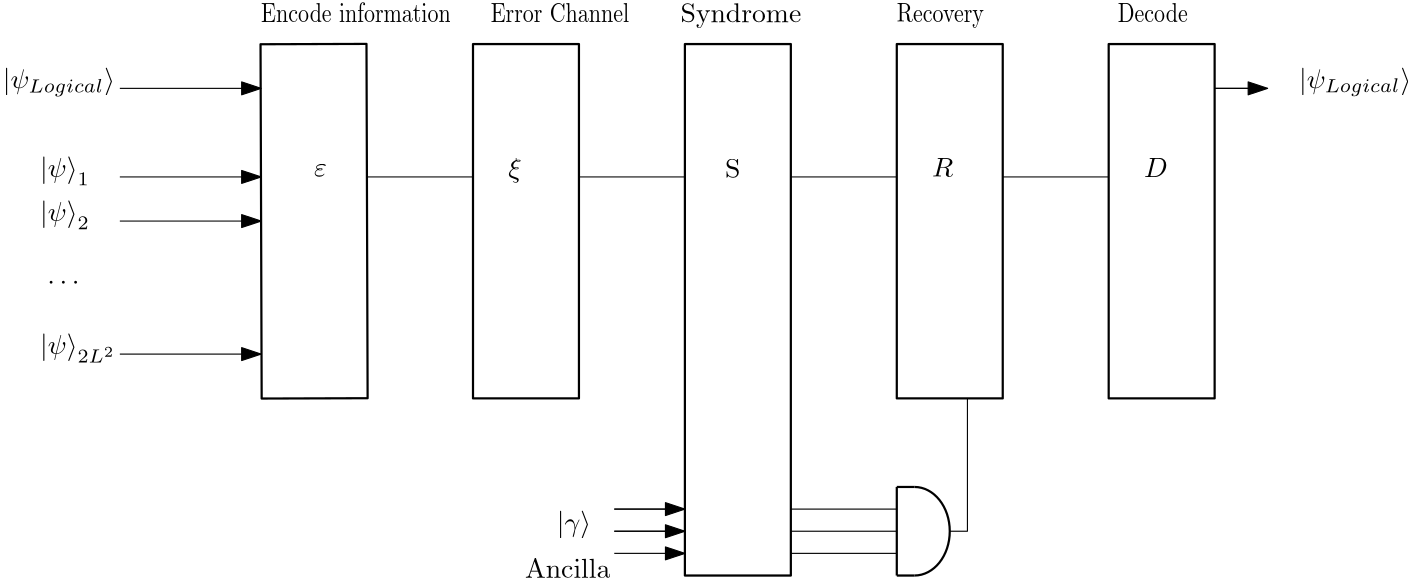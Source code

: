 <?xml version="1.0"?>
<!DOCTYPE ipe SYSTEM "ipe.dtd">
<ipe version="70206" creator="Ipe 7.2.7">
<info created="D:20170601232949" modified="D:20170731122036"/>
<preamble>\usepackage{physics}
</preamble>
<ipestyle name="basic">
<symbol name="arrow/arc(spx)">
<path stroke="sym-stroke" fill="sym-stroke" pen="sym-pen">
0 0 m
-1 0.333 l
-1 -0.333 l
h
</path>
</symbol>
<symbol name="arrow/farc(spx)">
<path stroke="sym-stroke" fill="white" pen="sym-pen">
0 0 m
-1 0.333 l
-1 -0.333 l
h
</path>
</symbol>
<symbol name="arrow/ptarc(spx)">
<path stroke="sym-stroke" fill="sym-stroke" pen="sym-pen">
0 0 m
-1 0.333 l
-0.8 0 l
-1 -0.333 l
h
</path>
</symbol>
<symbol name="arrow/fptarc(spx)">
<path stroke="sym-stroke" fill="white" pen="sym-pen">
0 0 m
-1 0.333 l
-0.8 0 l
-1 -0.333 l
h
</path>
</symbol>
<symbol name="mark/circle(sx)" transformations="translations">
<path fill="sym-stroke">
0.6 0 0 0.6 0 0 e
0.4 0 0 0.4 0 0 e
</path>
</symbol>
<symbol name="mark/disk(sx)" transformations="translations">
<path fill="sym-stroke">
0.6 0 0 0.6 0 0 e
</path>
</symbol>
<symbol name="mark/fdisk(sfx)" transformations="translations">
<group>
<path fill="sym-fill">
0.5 0 0 0.5 0 0 e
</path>
<path fill="sym-stroke" fillrule="eofill">
0.6 0 0 0.6 0 0 e
0.4 0 0 0.4 0 0 e
</path>
</group>
</symbol>
<symbol name="mark/box(sx)" transformations="translations">
<path fill="sym-stroke" fillrule="eofill">
-0.6 -0.6 m
0.6 -0.6 l
0.6 0.6 l
-0.6 0.6 l
h
-0.4 -0.4 m
0.4 -0.4 l
0.4 0.4 l
-0.4 0.4 l
h
</path>
</symbol>
<symbol name="mark/square(sx)" transformations="translations">
<path fill="sym-stroke">
-0.6 -0.6 m
0.6 -0.6 l
0.6 0.6 l
-0.6 0.6 l
h
</path>
</symbol>
<symbol name="mark/fsquare(sfx)" transformations="translations">
<group>
<path fill="sym-fill">
-0.5 -0.5 m
0.5 -0.5 l
0.5 0.5 l
-0.5 0.5 l
h
</path>
<path fill="sym-stroke" fillrule="eofill">
-0.6 -0.6 m
0.6 -0.6 l
0.6 0.6 l
-0.6 0.6 l
h
-0.4 -0.4 m
0.4 -0.4 l
0.4 0.4 l
-0.4 0.4 l
h
</path>
</group>
</symbol>
<symbol name="mark/cross(sx)" transformations="translations">
<group>
<path fill="sym-stroke">
-0.43 -0.57 m
0.57 0.43 l
0.43 0.57 l
-0.57 -0.43 l
h
</path>
<path fill="sym-stroke">
-0.43 0.57 m
0.57 -0.43 l
0.43 -0.57 l
-0.57 0.43 l
h
</path>
</group>
</symbol>
<symbol name="arrow/fnormal(spx)">
<path stroke="sym-stroke" fill="white" pen="sym-pen">
0 0 m
-1 0.333 l
-1 -0.333 l
h
</path>
</symbol>
<symbol name="arrow/pointed(spx)">
<path stroke="sym-stroke" fill="sym-stroke" pen="sym-pen">
0 0 m
-1 0.333 l
-0.8 0 l
-1 -0.333 l
h
</path>
</symbol>
<symbol name="arrow/fpointed(spx)">
<path stroke="sym-stroke" fill="white" pen="sym-pen">
0 0 m
-1 0.333 l
-0.8 0 l
-1 -0.333 l
h
</path>
</symbol>
<symbol name="arrow/linear(spx)">
<path stroke="sym-stroke" pen="sym-pen">
-1 0.333 m
0 0 l
-1 -0.333 l
</path>
</symbol>
<symbol name="arrow/fdouble(spx)">
<path stroke="sym-stroke" fill="white" pen="sym-pen">
0 0 m
-1 0.333 l
-1 -0.333 l
h
-1 0 m
-2 0.333 l
-2 -0.333 l
h
</path>
</symbol>
<symbol name="arrow/double(spx)">
<path stroke="sym-stroke" fill="sym-stroke" pen="sym-pen">
0 0 m
-1 0.333 l
-1 -0.333 l
h
-1 0 m
-2 0.333 l
-2 -0.333 l
h
</path>
</symbol>
<pen name="heavier" value="0.8"/>
<pen name="fat" value="1.2"/>
<pen name="ultrafat" value="2"/>
<symbolsize name="large" value="5"/>
<symbolsize name="small" value="2"/>
<symbolsize name="tiny" value="1.1"/>
<arrowsize name="large" value="10"/>
<arrowsize name="small" value="5"/>
<arrowsize name="tiny" value="3"/>
<color name="red" value="1 0 0"/>
<color name="green" value="0 1 0"/>
<color name="blue" value="0 0 1"/>
<color name="yellow" value="1 1 0"/>
<color name="orange" value="1 0.647 0"/>
<color name="gold" value="1 0.843 0"/>
<color name="purple" value="0.627 0.125 0.941"/>
<color name="gray" value="0.745"/>
<color name="brown" value="0.647 0.165 0.165"/>
<color name="navy" value="0 0 0.502"/>
<color name="pink" value="1 0.753 0.796"/>
<color name="seagreen" value="0.18 0.545 0.341"/>
<color name="turquoise" value="0.251 0.878 0.816"/>
<color name="violet" value="0.933 0.51 0.933"/>
<color name="darkblue" value="0 0 0.545"/>
<color name="darkcyan" value="0 0.545 0.545"/>
<color name="darkgray" value="0.663"/>
<color name="darkgreen" value="0 0.392 0"/>
<color name="darkmagenta" value="0.545 0 0.545"/>
<color name="darkorange" value="1 0.549 0"/>
<color name="darkred" value="0.545 0 0"/>
<color name="lightblue" value="0.678 0.847 0.902"/>
<color name="lightcyan" value="0.878 1 1"/>
<color name="lightgray" value="0.827"/>
<color name="lightgreen" value="0.565 0.933 0.565"/>
<color name="lightyellow" value="1 1 0.878"/>
<dashstyle name="dashed" value="[4] 0"/>
<dashstyle name="dotted" value="[1 3] 0"/>
<dashstyle name="dash dotted" value="[4 2 1 2] 0"/>
<dashstyle name="dash dot dotted" value="[4 2 1 2 1 2] 0"/>
<textsize name="large" value="\large"/>
<textsize name="small" value="\small"/>
<textsize name="tiny" value="\tiny"/>
<textsize name="Large" value="\Large"/>
<textsize name="LARGE" value="\LARGE"/>
<textsize name="huge" value="\huge"/>
<textsize name="Huge" value="\Huge"/>
<textsize name="footnote" value="\footnotesize"/>
<textstyle name="center" begin="\begin{center}" end="\end{center}"/>
<textstyle name="itemize" begin="\begin{itemize}" end="\end{itemize}"/>
<textstyle name="item" begin="\begin{itemize}\item{}" end="\end{itemize}"/>
<gridsize name="4 pts" value="4"/>
<gridsize name="8 pts (~3 mm)" value="8"/>
<gridsize name="16 pts (~6 mm)" value="16"/>
<gridsize name="32 pts (~12 mm)" value="32"/>
<gridsize name="10 pts (~3.5 mm)" value="10"/>
<gridsize name="20 pts (~7 mm)" value="20"/>
<gridsize name="14 pts (~5 mm)" value="14"/>
<gridsize name="28 pts (~10 mm)" value="28"/>
<gridsize name="56 pts (~20 mm)" value="56"/>
<anglesize name="90 deg" value="90"/>
<anglesize name="60 deg" value="60"/>
<anglesize name="45 deg" value="45"/>
<anglesize name="30 deg" value="30"/>
<anglesize name="22.5 deg" value="22.5"/>
<opacity name="10%" value="0.1"/>
<opacity name="30%" value="0.3"/>
<opacity name="50%" value="0.5"/>
<opacity name="75%" value="0.75"/>
<tiling name="falling" angle="-60" step="4" width="1"/>
<tiling name="rising" angle="30" step="4" width="1"/>
</ipestyle>
<page>
<layer name="alpha"/>
<view layers="alpha" active="alpha"/>
<path layer="alpha" matrix="0.794609 0.00252407 -0.00316531 0.996479 5.51519 2.42882" stroke="black" pen="heavier">
128 768 m
128 640 l
176 640 l
176 768 l
h
</path>
<path matrix="0.794613 0 0 0.996484 3.2862 2.80894" stroke="black" pen="heavier">
224 768 m
224 640 l
272 640 l
272 768 l
h
</path>
<path matrix="0.794613 0 0 0.996484 3.2862 2.80894" stroke="black" pen="heavier">
320 768 m
320 576 l
368 576 l
368 768 l
h
</path>
<path matrix="0.794613 0 0 0.996484 3.2862 2.80894" stroke="black" pen="heavier">
416 768 m
416 640 l
464 640 l
464 768 l
h
</path>
<path matrix="0.794613 0 0 0.996484 3.2862 2.80894" stroke="black" pen="heavier">
512 768 m
512 640 l
560 640 l
560 768 l
h
</path>
<path matrix="0.794613 0 0 0.996484 3.2862 2.80894" stroke="black">
176 720 m
224 720 l
</path>
<path matrix="0.794613 0 0 0.996484 3.2862 2.80894" stroke="black">
272 720 m
320 720 l
</path>
<path matrix="0.794613 0 0 0.996484 3.2862 2.80894" stroke="black">
368 720 m
416 720 l
</path>
<path matrix="0.794613 0 0 0.996484 3.2862 2.80894" stroke="black">
464 720 m
512 720 l
</path>
<path matrix="0.794613 0 0 0.996484 3.2862 2.80894" stroke="black">
560 752 m
576 752 l
</path>
<path matrix="0.794613 0 0 0.996484 3.2862 2.80894" stroke="black" arrow="normal/normal">
560 752 m
584 752 l
</path>
<path matrix="0.794613 0 0 0.996484 3.2862 2.80894" stroke="black" arrow="normal/normal">
64 752 m
128 752 l
</path>
<path matrix="0.794613 0 0 0.996484 3.2862 2.80894" stroke="black" arrow="normal/normal">
64 720 m
128 720 l
</path>
<path matrix="0.794613 0 0 0.996484 3.2862 18.8089" stroke="black" arrow="normal/normal">
64 688 m
128 688 l
</path>
<path matrix="0.794613 0 0 0.996484 3.2862 2.80894" stroke="black" arrow="normal/normal">
64 656 m
128 656 l
</path>
<path matrix="0.794613 0 0 0.996484 3.2862 2.80894" stroke="black" pen="heavier">
416 608 m
416 576 l
</path>
<path matrix="0.794613 0 0 0.996484 3.2862 2.80894" stroke="black" pen="heavier">
416 608 m
424 608 l
</path>
<path matrix="0.794613 0 0 0.996484 3.2862 2.80894" stroke="black" pen="heavier">
416 576 m
424 576 l
</path>
<path matrix="0.794613 0 0 0.996484 3.2862 2.80894" stroke="black" pen="heavier">
424 608 m
16 0 0 -16 424 592 424 576 a
</path>
<path matrix="0.794613 0 0 0.996484 3.2862 2.80894" stroke="black">
368 592 m
416 592 l
</path>
<path matrix="0.794613 0 0 0.996484 3.2862 2.80894" stroke="black">
440 592 m
448 592 l
448 640 l
</path>
<path matrix="0.794613 0 0 0.996484 3.2862 2.80894" stroke="black">
368 600 m
416 600 l
</path>
<path matrix="0.794613 0 0 0.996484 3.2862 2.80894" stroke="black">
368 584 m
416 584 l
</path>
<path matrix="0.794613 0 0 0.996484 3.2862 2.80894" stroke="black">
288 600 m
320 600 l
</path>
<path matrix="0.794613 0 0 0.996484 3.2862 2.80894" stroke="black">
288 592 m
320 592 l
</path>
<path matrix="0.794613 0 0 0.996484 3.2862 2.80894" stroke="black" arrow="normal/normal">
288 584 m
320 584 l
</path>
<path matrix="0.794613 0 0 0.996484 3.2862 2.80894" stroke="black" arrow="normal/normal">
288 592 m
320 592 l
</path>
<path matrix="0.794613 0 0 0.996484 3.2862 2.80894" stroke="black" arrow="normal/normal">
288 600 m
320 600 l
</path>
<text matrix="0.794613 0 0 0.996484 3.2862 10.8089" transformations="translations" pos="152 712" stroke="black" type="label" width="7.967" height="4.289" depth="0" valign="baseline">$\varepsilon$

</text>
<text matrix="0.794613 0 0 0.996484 3.2862 10.8089" transformations="translations" pos="240 712" stroke="black" type="label" width="4.817" height="6.926" depth="1.93" valign="baseline" style="math">\xi</text>
<text matrix="0.794613 0 0 0.996484 3.2862 2.80894" transformations="translations" pos="432 720" stroke="black" type="label" width="7.641" height="6.808" depth="0" valign="baseline" style="math">R</text>
<text matrix="0.794613 0 0 0.996484 3.2862 2.80894" transformations="translations" pos="528 720" stroke="black" type="label" width="8.525" height="6.808" depth="0" valign="baseline" style="math">D</text>
<text matrix="0.794613 0 0 0.996484 -19.7845 2.80894" transformations="translations" pos="40 752" stroke="black" type="label" width="40.425" height="7.472" depth="2.85" valign="baseline" style="math">\ket{\psi_{Logical}}</text>
<text matrix="0.794613 0 0 0.996484 6.3569 2.80894" transformations="translations" pos="24 720" stroke="black" type="label" width="17.958" height="7.471" depth="2.99" valign="baseline" style="math">\ket{\psi}_1
</text>
<text matrix="0.794613 0 0 0.996484 -6.3569 18.8089" transformations="translations" pos="40 688" stroke="black" type="label" width="17.958" height="7.471" depth="2.99" valign="baseline" style="math">\ket{\psi}_2</text>
<text matrix="0.794613 0 0 0.996484 -12.7138 2.80894" transformations="translations" pos="48 656" stroke="black" type="label" width="27.312" height="7.471" depth="2.99" valign="baseline" style="math">\ket{\psi}_{2L^2}</text>
<text matrix="0.794613 0 0 0.996484 8 2.80894" transformations="translations" pos="256 592" stroke="black" type="label" width="12.353" height="7.473" depth="2.49" valign="baseline" style="math">\ket{\gamma}</text>
<text matrix="0.794613 0 0 0.996484 3.2862 2.80894" pos="128 776" stroke="black" type="label" width="89.277" height="6.918" depth="0" valign="baseline">Encode information
</text>
<text matrix="0.794613 0 0 0.996484 3.2862 -5.19106" pos="232 784" stroke="black" type="label" width="62.765" height="6.918" depth="0" valign="baseline">Error Channel</text>
<text matrix="0.794613 0 0 0.996484 3.2862 2.80894" pos="416 776" stroke="black" type="label" width="39.463" height="6.815" depth="1.93" valign="baseline">Recovery</text>
<text matrix="0.794613 0 0 0.996484 19.2862 -13.1911" pos="496 792" stroke="black" type="label" width="31.687" height="6.918" depth="0" valign="baseline">Decode</text>
<text matrix="0.794613 0 0 0.996484 446.842 2.86519" transformations="translations" pos="40 752" stroke="black" type="label" width="40.425" height="7.472" depth="2.85" valign="baseline" style="math">\ket{\psi_{Logical}}</text>
<text matrix="1 0 0 1 0 -8" transformations="translations" pos="256 784" stroke="black" type="label" width="46.797" height="6.926" depth="1.93" valign="baseline">Syndrome
</text>
<text transformations="translations" pos="272 720" stroke="black" type="label" width="5.535" height="6.808" depth="0" valign="baseline">S</text>
<text matrix="1 0 0 1 -4 0" transformations="translations" pos="32 680" stroke="black" type="label" width="16.604" height="4.428" depth="0" valign="baseline">$\cdots$
</text>
<text transformations="translations" pos="200 576" stroke="black" type="label" width="34.039" height="6.918" depth="0" valign="baseline">Ancilla
</text>
</page>
</ipe>
